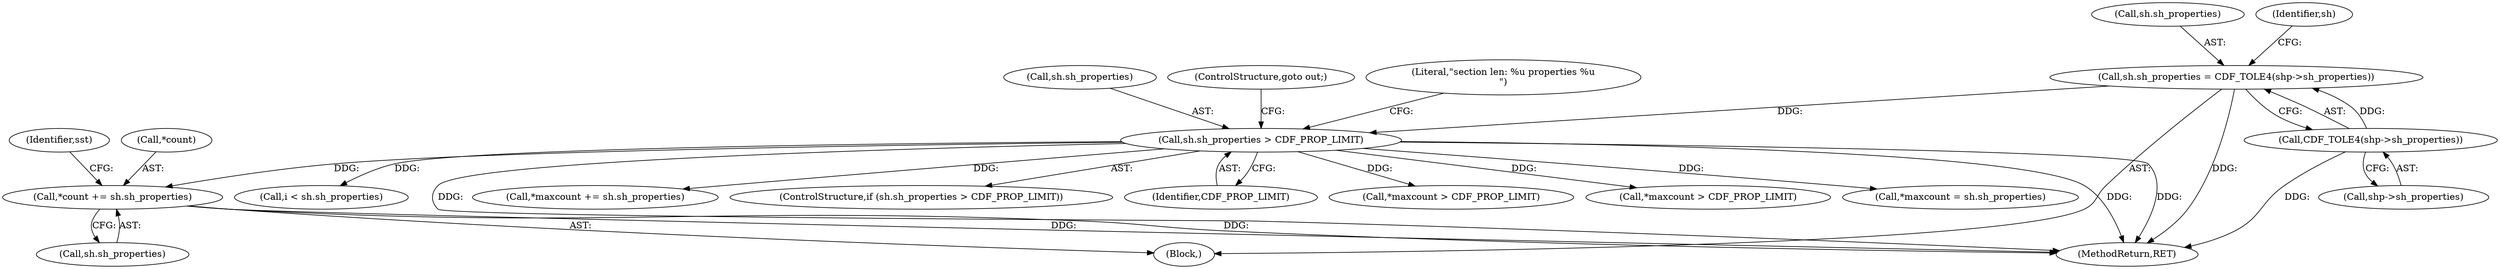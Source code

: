 digraph "0_php-src_0641e56be1af003aa02c7c6b0184466540637233@pointer" {
"1000230" [label="(Call,*count += sh.sh_properties)"];
"1000177" [label="(Call,sh.sh_properties > CDF_PROP_LIMIT)"];
"1000168" [label="(Call,sh.sh_properties = CDF_TOLE4(shp->sh_properties))"];
"1000172" [label="(Call,CDF_TOLE4(shp->sh_properties))"];
"1000203" [label="(Call,*maxcount += sh.sh_properties)"];
"1000172" [label="(Call,CDF_TOLE4(shp->sh_properties))"];
"1000185" [label="(Literal,\"section len: %u properties %u\n\")"];
"1000233" [label="(Call,sh.sh_properties)"];
"1000168" [label="(Call,sh.sh_properties = CDF_TOLE4(shp->sh_properties))"];
"1000176" [label="(ControlStructure,if (sh.sh_properties > CDF_PROP_LIMIT))"];
"1000177" [label="(Call,sh.sh_properties > CDF_PROP_LIMIT)"];
"1000883" [label="(MethodReturn,RET)"];
"1000230" [label="(Call,*count += sh.sh_properties)"];
"1000181" [label="(Identifier,CDF_PROP_LIMIT)"];
"1000692" [label="(Call,*maxcount > CDF_PROP_LIMIT)"];
"1000198" [label="(Call,*maxcount > CDF_PROP_LIMIT)"];
"1000178" [label="(Call,sh.sh_properties)"];
"1000169" [label="(Call,sh.sh_properties)"];
"1000211" [label="(Call,*maxcount = sh.sh_properties)"];
"1000231" [label="(Call,*count)"];
"1000173" [label="(Call,shp->sh_properties)"];
"1000251" [label="(Call,i < sh.sh_properties)"];
"1000239" [label="(Identifier,sst)"];
"1000179" [label="(Identifier,sh)"];
"1000107" [label="(Block,)"];
"1000182" [label="(ControlStructure,goto out;)"];
"1000230" -> "1000107"  [label="AST: "];
"1000230" -> "1000233"  [label="CFG: "];
"1000231" -> "1000230"  [label="AST: "];
"1000233" -> "1000230"  [label="AST: "];
"1000239" -> "1000230"  [label="CFG: "];
"1000230" -> "1000883"  [label="DDG: "];
"1000230" -> "1000883"  [label="DDG: "];
"1000177" -> "1000230"  [label="DDG: "];
"1000177" -> "1000176"  [label="AST: "];
"1000177" -> "1000181"  [label="CFG: "];
"1000178" -> "1000177"  [label="AST: "];
"1000181" -> "1000177"  [label="AST: "];
"1000182" -> "1000177"  [label="CFG: "];
"1000185" -> "1000177"  [label="CFG: "];
"1000177" -> "1000883"  [label="DDG: "];
"1000177" -> "1000883"  [label="DDG: "];
"1000177" -> "1000883"  [label="DDG: "];
"1000168" -> "1000177"  [label="DDG: "];
"1000177" -> "1000198"  [label="DDG: "];
"1000177" -> "1000203"  [label="DDG: "];
"1000177" -> "1000211"  [label="DDG: "];
"1000177" -> "1000251"  [label="DDG: "];
"1000177" -> "1000692"  [label="DDG: "];
"1000168" -> "1000107"  [label="AST: "];
"1000168" -> "1000172"  [label="CFG: "];
"1000169" -> "1000168"  [label="AST: "];
"1000172" -> "1000168"  [label="AST: "];
"1000179" -> "1000168"  [label="CFG: "];
"1000168" -> "1000883"  [label="DDG: "];
"1000172" -> "1000168"  [label="DDG: "];
"1000172" -> "1000173"  [label="CFG: "];
"1000173" -> "1000172"  [label="AST: "];
"1000172" -> "1000883"  [label="DDG: "];
}
